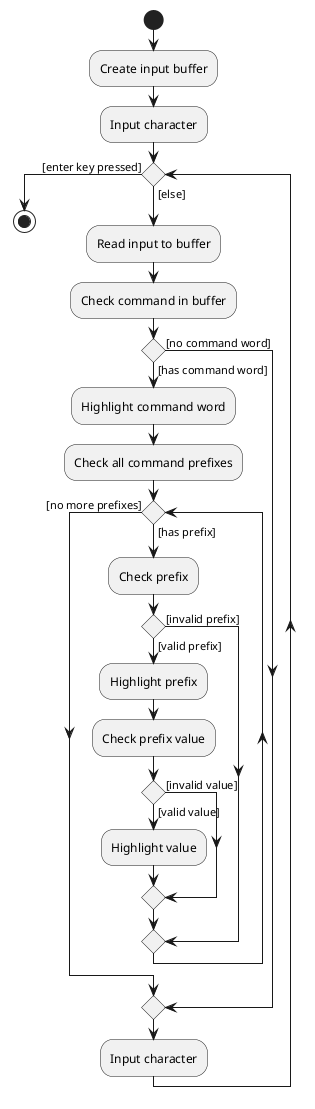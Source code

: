 @startuml
start

:Create input buffer;
:Input character;

while () is ([else])

    :Read input to buffer;
    :Check command in buffer;

    if () then ([no command word])
    else ([has command word])
        :Highlight command word;
        :Check all command prefixes;

        while () is ([has prefix])
            :Check prefix;

            if () then ([valid prefix])
                :Highlight prefix;
                :Check prefix value;

                if () then ([valid value])
                    :Highlight value;

                else ([invalid value])
                endif

            else ([invalid prefix])
            endif

        endwhile ([no more prefixes])
    endif

    :Input character;

endwhile ([enter key pressed])

stop
@enduml
